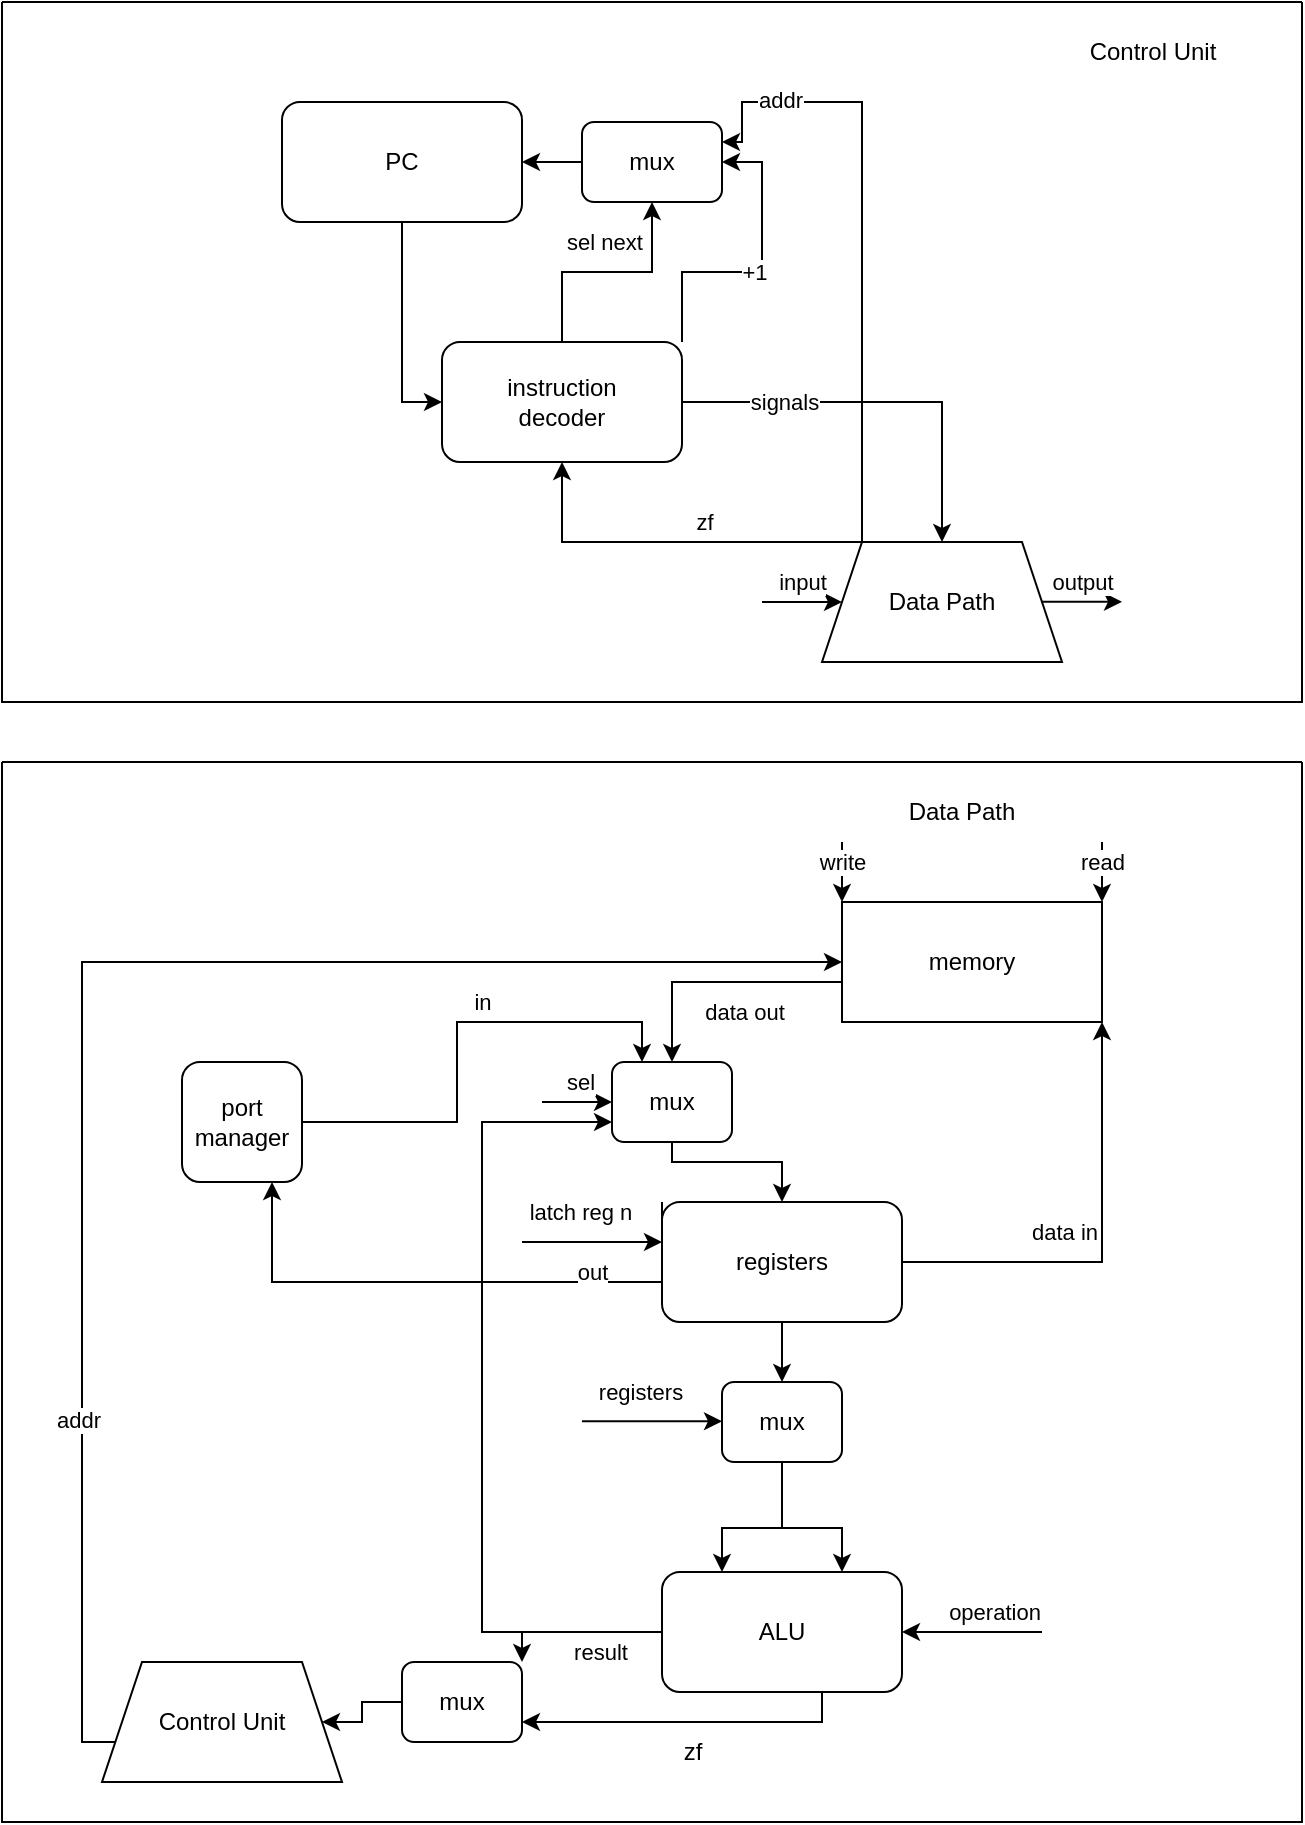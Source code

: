 <mxfile version="24.4.13" type="device">
  <diagram name="Page-1" id="099fd60b-425b-db50-ffb0-6b813814b670">
    <mxGraphModel dx="1185" dy="653" grid="1" gridSize="10" guides="1" tooltips="1" connect="1" arrows="1" fold="1" page="1" pageScale="1" pageWidth="850" pageHeight="1100" background="none" math="0" shadow="0">
      <root>
        <mxCell id="0" />
        <mxCell id="1" parent="0" />
        <mxCell id="xeeY37LkKgmFa9RhOjJM-3" value="" style="swimlane;startSize=0;" parent="1" vertex="1">
          <mxGeometry x="150" y="120" width="650" height="350" as="geometry" />
        </mxCell>
        <mxCell id="xeeY37LkKgmFa9RhOjJM-11" style="edgeStyle=orthogonalEdgeStyle;rounded=0;orthogonalLoop=1;jettySize=auto;html=1;entryX=1;entryY=0.5;entryDx=0;entryDy=0;" parent="xeeY37LkKgmFa9RhOjJM-3" source="xeeY37LkKgmFa9RhOjJM-5" target="xeeY37LkKgmFa9RhOjJM-77" edge="1">
          <mxGeometry relative="1" as="geometry">
            <Array as="points">
              <mxPoint x="340" y="135" />
              <mxPoint x="380" y="135" />
              <mxPoint x="380" y="80" />
            </Array>
          </mxGeometry>
        </mxCell>
        <mxCell id="xeeY37LkKgmFa9RhOjJM-48" value="+1" style="edgeLabel;html=1;align=center;verticalAlign=middle;resizable=0;points=[];" parent="xeeY37LkKgmFa9RhOjJM-11" vertex="1" connectable="0">
          <mxGeometry x="-0.051" relative="1" as="geometry">
            <mxPoint as="offset" />
          </mxGeometry>
        </mxCell>
        <mxCell id="xeeY37LkKgmFa9RhOjJM-46" style="edgeStyle=orthogonalEdgeStyle;rounded=0;orthogonalLoop=1;jettySize=auto;html=1;entryX=0.5;entryY=0;entryDx=0;entryDy=0;" parent="xeeY37LkKgmFa9RhOjJM-3" source="xeeY37LkKgmFa9RhOjJM-5" target="xeeY37LkKgmFa9RhOjJM-38" edge="1">
          <mxGeometry relative="1" as="geometry" />
        </mxCell>
        <mxCell id="xeeY37LkKgmFa9RhOjJM-47" value="signals" style="edgeLabel;html=1;align=center;verticalAlign=middle;resizable=0;points=[];" parent="xeeY37LkKgmFa9RhOjJM-46" vertex="1" connectable="0">
          <mxGeometry x="-0.157" relative="1" as="geometry">
            <mxPoint x="-34" as="offset" />
          </mxGeometry>
        </mxCell>
        <mxCell id="xeeY37LkKgmFa9RhOjJM-79" style="edgeStyle=orthogonalEdgeStyle;rounded=0;orthogonalLoop=1;jettySize=auto;html=1;entryX=0.5;entryY=1;entryDx=0;entryDy=0;" parent="xeeY37LkKgmFa9RhOjJM-3" source="xeeY37LkKgmFa9RhOjJM-5" target="xeeY37LkKgmFa9RhOjJM-77" edge="1">
          <mxGeometry relative="1" as="geometry" />
        </mxCell>
        <mxCell id="xeeY37LkKgmFa9RhOjJM-80" value="sel next" style="edgeLabel;html=1;align=center;verticalAlign=middle;resizable=0;points=[];" parent="xeeY37LkKgmFa9RhOjJM-79" vertex="1" connectable="0">
          <mxGeometry x="-0.245" y="1" relative="1" as="geometry">
            <mxPoint x="12" y="-14" as="offset" />
          </mxGeometry>
        </mxCell>
        <mxCell id="xeeY37LkKgmFa9RhOjJM-5" value="instruction&lt;div&gt;decoder&lt;/div&gt;" style="rounded=1;whiteSpace=wrap;html=1;" parent="xeeY37LkKgmFa9RhOjJM-3" vertex="1">
          <mxGeometry x="220" y="170" width="120" height="60" as="geometry" />
        </mxCell>
        <mxCell id="xeeY37LkKgmFa9RhOjJM-8" style="edgeStyle=orthogonalEdgeStyle;rounded=0;orthogonalLoop=1;jettySize=auto;html=1;entryX=0;entryY=0.5;entryDx=0;entryDy=0;" parent="xeeY37LkKgmFa9RhOjJM-3" source="xeeY37LkKgmFa9RhOjJM-1" target="xeeY37LkKgmFa9RhOjJM-5" edge="1">
          <mxGeometry relative="1" as="geometry" />
        </mxCell>
        <mxCell id="xeeY37LkKgmFa9RhOjJM-1" value="PC" style="rounded=1;whiteSpace=wrap;html=1;" parent="xeeY37LkKgmFa9RhOjJM-3" vertex="1">
          <mxGeometry x="140" y="50" width="120" height="60" as="geometry" />
        </mxCell>
        <mxCell id="xeeY37LkKgmFa9RhOjJM-6" value="Control Unit" style="text;html=1;align=center;verticalAlign=middle;resizable=0;points=[];autosize=1;strokeColor=none;fillColor=none;" parent="xeeY37LkKgmFa9RhOjJM-3" vertex="1">
          <mxGeometry x="530" y="10" width="90" height="30" as="geometry" />
        </mxCell>
        <mxCell id="xeeY37LkKgmFa9RhOjJM-49" style="edgeStyle=orthogonalEdgeStyle;rounded=0;orthogonalLoop=1;jettySize=auto;html=1;entryX=1;entryY=0.25;entryDx=0;entryDy=0;" parent="xeeY37LkKgmFa9RhOjJM-3" source="xeeY37LkKgmFa9RhOjJM-38" target="xeeY37LkKgmFa9RhOjJM-77" edge="1">
          <mxGeometry relative="1" as="geometry">
            <Array as="points">
              <mxPoint x="430" y="50" />
              <mxPoint x="370" y="50" />
            </Array>
          </mxGeometry>
        </mxCell>
        <mxCell id="xeeY37LkKgmFa9RhOjJM-50" value="addr" style="edgeLabel;html=1;align=center;verticalAlign=middle;resizable=0;points=[];" parent="xeeY37LkKgmFa9RhOjJM-49" vertex="1" connectable="0">
          <mxGeometry x="0.684" y="-1" relative="1" as="geometry">
            <mxPoint as="offset" />
          </mxGeometry>
        </mxCell>
        <mxCell id="xeeY37LkKgmFa9RhOjJM-51" style="edgeStyle=orthogonalEdgeStyle;rounded=0;orthogonalLoop=1;jettySize=auto;html=1;entryX=0.5;entryY=1;entryDx=0;entryDy=0;" parent="xeeY37LkKgmFa9RhOjJM-3" source="xeeY37LkKgmFa9RhOjJM-38" target="xeeY37LkKgmFa9RhOjJM-5" edge="1">
          <mxGeometry relative="1" as="geometry">
            <Array as="points">
              <mxPoint x="280" y="270" />
            </Array>
          </mxGeometry>
        </mxCell>
        <mxCell id="xeeY37LkKgmFa9RhOjJM-52" value="zf" style="edgeLabel;html=1;align=center;verticalAlign=middle;resizable=0;points=[];" parent="xeeY37LkKgmFa9RhOjJM-51" vertex="1" connectable="0">
          <mxGeometry x="-0.015" y="-2" relative="1" as="geometry">
            <mxPoint x="14" y="-8" as="offset" />
          </mxGeometry>
        </mxCell>
        <mxCell id="xeeY37LkKgmFa9RhOjJM-38" value="Data Path" style="shape=trapezoid;perimeter=trapezoidPerimeter;whiteSpace=wrap;html=1;fixedSize=1;" parent="xeeY37LkKgmFa9RhOjJM-3" vertex="1">
          <mxGeometry x="410" y="270" width="120" height="60" as="geometry" />
        </mxCell>
        <mxCell id="xeeY37LkKgmFa9RhOjJM-41" value="" style="endArrow=classic;html=1;rounded=0;anchorPointDirection=0;entryX=0;entryY=0.5;entryDx=0;entryDy=0;" parent="xeeY37LkKgmFa9RhOjJM-3" target="xeeY37LkKgmFa9RhOjJM-38" edge="1">
          <mxGeometry width="50" height="50" relative="1" as="geometry">
            <mxPoint x="380" y="300" as="sourcePoint" />
            <mxPoint x="390" y="250" as="targetPoint" />
          </mxGeometry>
        </mxCell>
        <mxCell id="xeeY37LkKgmFa9RhOjJM-43" value="input" style="edgeLabel;html=1;align=center;verticalAlign=middle;resizable=0;points=[];" parent="xeeY37LkKgmFa9RhOjJM-41" vertex="1" connectable="0">
          <mxGeometry x="-0.488" y="1" relative="1" as="geometry">
            <mxPoint x="10" y="-9" as="offset" />
          </mxGeometry>
        </mxCell>
        <mxCell id="xeeY37LkKgmFa9RhOjJM-44" value="" style="endArrow=classic;html=1;rounded=0;anchorPointDirection=0;entryX=0;entryY=0.5;entryDx=0;entryDy=0;" parent="xeeY37LkKgmFa9RhOjJM-3" edge="1">
          <mxGeometry width="50" height="50" relative="1" as="geometry">
            <mxPoint x="520" y="299.9" as="sourcePoint" />
            <mxPoint x="560" y="299.9" as="targetPoint" />
          </mxGeometry>
        </mxCell>
        <mxCell id="xeeY37LkKgmFa9RhOjJM-45" value="output" style="edgeLabel;html=1;align=center;verticalAlign=middle;resizable=0;points=[];" parent="xeeY37LkKgmFa9RhOjJM-44" vertex="1" connectable="0">
          <mxGeometry x="-0.488" y="1" relative="1" as="geometry">
            <mxPoint x="10" y="-9" as="offset" />
          </mxGeometry>
        </mxCell>
        <mxCell id="xeeY37LkKgmFa9RhOjJM-78" style="edgeStyle=orthogonalEdgeStyle;rounded=0;orthogonalLoop=1;jettySize=auto;html=1;entryX=1;entryY=0.5;entryDx=0;entryDy=0;" parent="xeeY37LkKgmFa9RhOjJM-3" source="xeeY37LkKgmFa9RhOjJM-77" target="xeeY37LkKgmFa9RhOjJM-1" edge="1">
          <mxGeometry relative="1" as="geometry" />
        </mxCell>
        <mxCell id="xeeY37LkKgmFa9RhOjJM-77" value="mux" style="rounded=1;whiteSpace=wrap;html=1;" parent="xeeY37LkKgmFa9RhOjJM-3" vertex="1">
          <mxGeometry x="290" y="60" width="70" height="40" as="geometry" />
        </mxCell>
        <mxCell id="xeeY37LkKgmFa9RhOjJM-12" value="" style="swimlane;startSize=0;" parent="1" vertex="1">
          <mxGeometry x="150" y="500" width="650" height="530" as="geometry" />
        </mxCell>
        <mxCell id="xeeY37LkKgmFa9RhOjJM-75" style="edgeStyle=orthogonalEdgeStyle;rounded=0;orthogonalLoop=1;jettySize=auto;html=1;entryX=0.25;entryY=0;entryDx=0;entryDy=0;" parent="xeeY37LkKgmFa9RhOjJM-12" source="xeeY37LkKgmFa9RhOjJM-13" target="xeeY37LkKgmFa9RhOjJM-19" edge="1">
          <mxGeometry relative="1" as="geometry" />
        </mxCell>
        <mxCell id="xeeY37LkKgmFa9RhOjJM-76" value="in" style="edgeLabel;html=1;align=center;verticalAlign=middle;resizable=0;points=[];" parent="xeeY37LkKgmFa9RhOjJM-75" vertex="1" connectable="0">
          <mxGeometry x="0.122" y="-1" relative="1" as="geometry">
            <mxPoint x="5" y="-11" as="offset" />
          </mxGeometry>
        </mxCell>
        <mxCell id="xeeY37LkKgmFa9RhOjJM-13" value="port&lt;div&gt;manager&lt;/div&gt;" style="rounded=1;whiteSpace=wrap;html=1;" parent="xeeY37LkKgmFa9RhOjJM-12" vertex="1">
          <mxGeometry x="90" y="150" width="60" height="60" as="geometry" />
        </mxCell>
        <mxCell id="xeeY37LkKgmFa9RhOjJM-14" value="Data Path" style="text;html=1;align=center;verticalAlign=middle;whiteSpace=wrap;rounded=0;" parent="xeeY37LkKgmFa9RhOjJM-12" vertex="1">
          <mxGeometry x="450" y="10" width="60" height="30" as="geometry" />
        </mxCell>
        <mxCell id="xeeY37LkKgmFa9RhOjJM-24" style="edgeStyle=orthogonalEdgeStyle;rounded=0;orthogonalLoop=1;jettySize=auto;html=1;entryX=0.25;entryY=0;entryDx=0;entryDy=0;exitX=0.5;exitY=1;exitDx=0;exitDy=0;" parent="xeeY37LkKgmFa9RhOjJM-12" source="y4NjypVTev5vpXVpbhdP-1" target="xeeY37LkKgmFa9RhOjJM-18" edge="1">
          <mxGeometry relative="1" as="geometry">
            <mxPoint x="410" y="360" as="sourcePoint" />
            <Array as="points">
              <mxPoint x="390" y="383" />
              <mxPoint x="360" y="383" />
            </Array>
          </mxGeometry>
        </mxCell>
        <mxCell id="xeeY37LkKgmFa9RhOjJM-25" style="edgeStyle=orthogonalEdgeStyle;rounded=0;orthogonalLoop=1;jettySize=auto;html=1;entryX=0.75;entryY=0;entryDx=0;entryDy=0;exitX=0.839;exitY=0.947;exitDx=0;exitDy=0;exitPerimeter=0;" parent="xeeY37LkKgmFa9RhOjJM-12" source="y4NjypVTev5vpXVpbhdP-1" target="xeeY37LkKgmFa9RhOjJM-18" edge="1">
          <mxGeometry relative="1" as="geometry">
            <mxPoint x="410" y="360" as="sourcePoint" />
            <Array as="points">
              <mxPoint x="390" y="348" />
              <mxPoint x="390" y="383" />
              <mxPoint x="420" y="383" />
            </Array>
          </mxGeometry>
        </mxCell>
        <mxCell id="xeeY37LkKgmFa9RhOjJM-62" style="edgeStyle=orthogonalEdgeStyle;rounded=0;orthogonalLoop=1;jettySize=auto;html=1;entryX=1;entryY=1;entryDx=0;entryDy=0;" parent="xeeY37LkKgmFa9RhOjJM-12" source="xeeY37LkKgmFa9RhOjJM-15" target="xeeY37LkKgmFa9RhOjJM-17" edge="1">
          <mxGeometry relative="1" as="geometry">
            <Array as="points">
              <mxPoint x="550" y="250" />
            </Array>
          </mxGeometry>
        </mxCell>
        <mxCell id="xeeY37LkKgmFa9RhOjJM-63" value="data in" style="edgeLabel;html=1;align=center;verticalAlign=middle;resizable=0;points=[];" parent="xeeY37LkKgmFa9RhOjJM-62" vertex="1" connectable="0">
          <mxGeometry x="-0.513" y="2" relative="1" as="geometry">
            <mxPoint x="27" y="-13" as="offset" />
          </mxGeometry>
        </mxCell>
        <mxCell id="xeeY37LkKgmFa9RhOjJM-69" style="edgeStyle=orthogonalEdgeStyle;rounded=0;orthogonalLoop=1;jettySize=auto;html=1;exitX=0;exitY=0;exitDx=0;exitDy=0;entryX=0.75;entryY=1;entryDx=0;entryDy=0;" parent="xeeY37LkKgmFa9RhOjJM-12" source="xeeY37LkKgmFa9RhOjJM-15" target="xeeY37LkKgmFa9RhOjJM-13" edge="1">
          <mxGeometry relative="1" as="geometry">
            <Array as="points">
              <mxPoint x="340" y="260" />
              <mxPoint x="260" y="260" />
            </Array>
          </mxGeometry>
        </mxCell>
        <mxCell id="xeeY37LkKgmFa9RhOjJM-70" value="out" style="edgeLabel;html=1;align=center;verticalAlign=middle;resizable=0;points=[];" parent="xeeY37LkKgmFa9RhOjJM-69" vertex="1" connectable="0">
          <mxGeometry x="-0.289" y="-3" relative="1" as="geometry">
            <mxPoint x="13" y="-2" as="offset" />
          </mxGeometry>
        </mxCell>
        <mxCell id="y4NjypVTev5vpXVpbhdP-2" style="edgeStyle=orthogonalEdgeStyle;rounded=0;orthogonalLoop=1;jettySize=auto;html=1;entryX=0.5;entryY=0;entryDx=0;entryDy=0;" edge="1" parent="xeeY37LkKgmFa9RhOjJM-12" source="xeeY37LkKgmFa9RhOjJM-15" target="y4NjypVTev5vpXVpbhdP-1">
          <mxGeometry relative="1" as="geometry" />
        </mxCell>
        <mxCell id="xeeY37LkKgmFa9RhOjJM-15" value="registers" style="rounded=1;whiteSpace=wrap;html=1;" parent="xeeY37LkKgmFa9RhOjJM-12" vertex="1">
          <mxGeometry x="330" y="220" width="120" height="60" as="geometry" />
        </mxCell>
        <mxCell id="xeeY37LkKgmFa9RhOjJM-59" style="edgeStyle=orthogonalEdgeStyle;rounded=0;orthogonalLoop=1;jettySize=auto;html=1;entryX=0.5;entryY=0;entryDx=0;entryDy=0;" parent="xeeY37LkKgmFa9RhOjJM-12" source="xeeY37LkKgmFa9RhOjJM-17" target="xeeY37LkKgmFa9RhOjJM-19" edge="1">
          <mxGeometry relative="1" as="geometry">
            <Array as="points">
              <mxPoint x="335" y="110" />
            </Array>
          </mxGeometry>
        </mxCell>
        <mxCell id="xeeY37LkKgmFa9RhOjJM-60" value="data out" style="edgeLabel;html=1;align=center;verticalAlign=middle;resizable=0;points=[];" parent="xeeY37LkKgmFa9RhOjJM-59" vertex="1" connectable="0">
          <mxGeometry x="-0.268" y="-1" relative="1" as="geometry">
            <mxPoint x="-3" y="16" as="offset" />
          </mxGeometry>
        </mxCell>
        <mxCell id="xeeY37LkKgmFa9RhOjJM-17" value="memory" style="rounded=1;whiteSpace=wrap;html=1;arcSize=0;" parent="xeeY37LkKgmFa9RhOjJM-12" vertex="1">
          <mxGeometry x="420" y="70" width="130" height="60" as="geometry" />
        </mxCell>
        <mxCell id="xeeY37LkKgmFa9RhOjJM-31" style="edgeStyle=orthogonalEdgeStyle;rounded=0;orthogonalLoop=1;jettySize=auto;html=1;entryX=1;entryY=0.75;entryDx=0;entryDy=0;" parent="xeeY37LkKgmFa9RhOjJM-12" source="xeeY37LkKgmFa9RhOjJM-18" target="xeeY37LkKgmFa9RhOjJM-73" edge="1">
          <mxGeometry relative="1" as="geometry">
            <Array as="points">
              <mxPoint x="410" y="480" />
            </Array>
          </mxGeometry>
        </mxCell>
        <mxCell id="xeeY37LkKgmFa9RhOjJM-67" style="edgeStyle=orthogonalEdgeStyle;rounded=0;orthogonalLoop=1;jettySize=auto;html=1;entryX=1;entryY=0;entryDx=0;entryDy=0;" parent="xeeY37LkKgmFa9RhOjJM-12" source="xeeY37LkKgmFa9RhOjJM-18" target="xeeY37LkKgmFa9RhOjJM-73" edge="1">
          <mxGeometry relative="1" as="geometry">
            <Array as="points">
              <mxPoint x="260" y="435" />
            </Array>
          </mxGeometry>
        </mxCell>
        <mxCell id="xeeY37LkKgmFa9RhOjJM-68" value="result" style="edgeLabel;html=1;align=center;verticalAlign=middle;resizable=0;points=[];" parent="xeeY37LkKgmFa9RhOjJM-67" vertex="1" connectable="0">
          <mxGeometry x="-0.182" relative="1" as="geometry">
            <mxPoint x="4" y="10" as="offset" />
          </mxGeometry>
        </mxCell>
        <mxCell id="y4NjypVTev5vpXVpbhdP-6" style="edgeStyle=orthogonalEdgeStyle;rounded=0;orthogonalLoop=1;jettySize=auto;html=1;entryX=0;entryY=0.75;entryDx=0;entryDy=0;" edge="1" parent="xeeY37LkKgmFa9RhOjJM-12" source="xeeY37LkKgmFa9RhOjJM-18" target="xeeY37LkKgmFa9RhOjJM-19">
          <mxGeometry relative="1" as="geometry">
            <Array as="points">
              <mxPoint x="240" y="435" />
              <mxPoint x="240" y="180" />
            </Array>
          </mxGeometry>
        </mxCell>
        <mxCell id="xeeY37LkKgmFa9RhOjJM-18" value="ALU" style="rounded=1;whiteSpace=wrap;html=1;" parent="xeeY37LkKgmFa9RhOjJM-12" vertex="1">
          <mxGeometry x="330" y="405" width="120" height="60" as="geometry" />
        </mxCell>
        <mxCell id="y4NjypVTev5vpXVpbhdP-3" style="edgeStyle=orthogonalEdgeStyle;rounded=0;orthogonalLoop=1;jettySize=auto;html=1;entryX=0.5;entryY=0;entryDx=0;entryDy=0;" edge="1" parent="xeeY37LkKgmFa9RhOjJM-12" source="xeeY37LkKgmFa9RhOjJM-19" target="xeeY37LkKgmFa9RhOjJM-15">
          <mxGeometry relative="1" as="geometry">
            <Array as="points">
              <mxPoint x="335" y="200" />
              <mxPoint x="390" y="200" />
            </Array>
          </mxGeometry>
        </mxCell>
        <mxCell id="xeeY37LkKgmFa9RhOjJM-19" value="mux" style="rounded=1;whiteSpace=wrap;html=1;" parent="xeeY37LkKgmFa9RhOjJM-12" vertex="1">
          <mxGeometry x="305" y="150" width="60" height="40" as="geometry" />
        </mxCell>
        <mxCell id="xeeY37LkKgmFa9RhOjJM-26" value="" style="endArrow=classic;html=1;rounded=0;entryX=1;entryY=0;entryDx=0;entryDy=0;" parent="xeeY37LkKgmFa9RhOjJM-12" target="xeeY37LkKgmFa9RhOjJM-17" edge="1">
          <mxGeometry width="50" height="50" relative="1" as="geometry">
            <mxPoint x="550" y="40" as="sourcePoint" />
            <mxPoint x="363.589" y="30" as="targetPoint" />
            <Array as="points">
              <mxPoint x="550" y="40" />
            </Array>
          </mxGeometry>
        </mxCell>
        <mxCell id="xeeY37LkKgmFa9RhOjJM-27" value="read" style="edgeLabel;html=1;align=center;verticalAlign=middle;resizable=0;points=[];" parent="xeeY37LkKgmFa9RhOjJM-26" vertex="1" connectable="0">
          <mxGeometry x="-0.289" y="1" relative="1" as="geometry">
            <mxPoint x="-1" y="-1" as="offset" />
          </mxGeometry>
        </mxCell>
        <mxCell id="xeeY37LkKgmFa9RhOjJM-28" value="" style="endArrow=classic;html=1;rounded=0;entryX=1;entryY=0;entryDx=0;entryDy=0;" parent="xeeY37LkKgmFa9RhOjJM-12" edge="1">
          <mxGeometry width="50" height="50" relative="1" as="geometry">
            <mxPoint x="420" y="40" as="sourcePoint" />
            <mxPoint x="420" y="70" as="targetPoint" />
            <Array as="points">
              <mxPoint x="420" y="40" />
            </Array>
          </mxGeometry>
        </mxCell>
        <mxCell id="xeeY37LkKgmFa9RhOjJM-29" value="write" style="edgeLabel;html=1;align=center;verticalAlign=middle;resizable=0;points=[];" parent="xeeY37LkKgmFa9RhOjJM-28" vertex="1" connectable="0">
          <mxGeometry x="-0.289" y="1" relative="1" as="geometry">
            <mxPoint x="-1" y="-1" as="offset" />
          </mxGeometry>
        </mxCell>
        <mxCell id="xeeY37LkKgmFa9RhOjJM-33" style="edgeStyle=orthogonalEdgeStyle;rounded=0;orthogonalLoop=1;jettySize=auto;html=1;entryX=0;entryY=0.5;entryDx=0;entryDy=0;" parent="xeeY37LkKgmFa9RhOjJM-12" source="xeeY37LkKgmFa9RhOjJM-30" target="xeeY37LkKgmFa9RhOjJM-17" edge="1">
          <mxGeometry relative="1" as="geometry">
            <Array as="points">
              <mxPoint x="40" y="490" />
              <mxPoint x="40" y="100" />
            </Array>
          </mxGeometry>
        </mxCell>
        <mxCell id="xeeY37LkKgmFa9RhOjJM-34" value="addr" style="edgeLabel;html=1;align=center;verticalAlign=middle;resizable=0;points=[];" parent="xeeY37LkKgmFa9RhOjJM-33" vertex="1" connectable="0">
          <mxGeometry x="-0.547" y="2" relative="1" as="geometry">
            <mxPoint as="offset" />
          </mxGeometry>
        </mxCell>
        <mxCell id="xeeY37LkKgmFa9RhOjJM-30" value="Control Unit" style="shape=trapezoid;perimeter=trapezoidPerimeter;whiteSpace=wrap;html=1;fixedSize=1;" parent="xeeY37LkKgmFa9RhOjJM-12" vertex="1">
          <mxGeometry x="50" y="450" width="120" height="60" as="geometry" />
        </mxCell>
        <mxCell id="xeeY37LkKgmFa9RhOjJM-32" value="zf" style="text;html=1;align=center;verticalAlign=middle;resizable=0;points=[];autosize=1;strokeColor=none;fillColor=none;" parent="xeeY37LkKgmFa9RhOjJM-12" vertex="1">
          <mxGeometry x="330" y="480" width="30" height="30" as="geometry" />
        </mxCell>
        <mxCell id="xeeY37LkKgmFa9RhOjJM-55" value="" style="endArrow=classic;html=1;rounded=0;entryX=0;entryY=0.5;entryDx=0;entryDy=0;" parent="xeeY37LkKgmFa9RhOjJM-12" edge="1">
          <mxGeometry width="50" height="50" relative="1" as="geometry">
            <mxPoint x="260" y="240" as="sourcePoint" />
            <mxPoint x="330" y="240" as="targetPoint" />
          </mxGeometry>
        </mxCell>
        <mxCell id="xeeY37LkKgmFa9RhOjJM-56" value="latch reg n" style="edgeLabel;html=1;align=center;verticalAlign=middle;resizable=0;points=[];" parent="xeeY37LkKgmFa9RhOjJM-55" vertex="1" connectable="0">
          <mxGeometry x="-0.08" y="-1" relative="1" as="geometry">
            <mxPoint x="-3" y="-16" as="offset" />
          </mxGeometry>
        </mxCell>
        <mxCell id="xeeY37LkKgmFa9RhOjJM-57" value="" style="endArrow=classic;html=1;rounded=0;entryX=0;entryY=0.5;entryDx=0;entryDy=0;" parent="xeeY37LkKgmFa9RhOjJM-12" target="xeeY37LkKgmFa9RhOjJM-19" edge="1">
          <mxGeometry width="50" height="50" relative="1" as="geometry">
            <mxPoint x="270" y="170" as="sourcePoint" />
            <mxPoint x="340" y="170" as="targetPoint" />
          </mxGeometry>
        </mxCell>
        <mxCell id="xeeY37LkKgmFa9RhOjJM-58" value="sel" style="edgeLabel;html=1;align=center;verticalAlign=middle;resizable=0;points=[];" parent="xeeY37LkKgmFa9RhOjJM-57" vertex="1" connectable="0">
          <mxGeometry x="-0.65" y="3" relative="1" as="geometry">
            <mxPoint x="13" y="-7" as="offset" />
          </mxGeometry>
        </mxCell>
        <mxCell id="xeeY37LkKgmFa9RhOjJM-64" value="" style="endArrow=classic;html=1;rounded=0;entryX=1;entryY=0.5;entryDx=0;entryDy=0;" parent="xeeY37LkKgmFa9RhOjJM-12" target="xeeY37LkKgmFa9RhOjJM-18" edge="1">
          <mxGeometry width="50" height="50" relative="1" as="geometry">
            <mxPoint x="520" y="435" as="sourcePoint" />
            <mxPoint x="570" y="385" as="targetPoint" />
          </mxGeometry>
        </mxCell>
        <mxCell id="xeeY37LkKgmFa9RhOjJM-66" value="operation" style="edgeLabel;html=1;align=center;verticalAlign=middle;resizable=0;points=[];" parent="xeeY37LkKgmFa9RhOjJM-64" vertex="1" connectable="0">
          <mxGeometry x="-0.297" y="-1" relative="1" as="geometry">
            <mxPoint y="-9" as="offset" />
          </mxGeometry>
        </mxCell>
        <mxCell id="xeeY37LkKgmFa9RhOjJM-74" style="edgeStyle=orthogonalEdgeStyle;rounded=0;orthogonalLoop=1;jettySize=auto;html=1;entryX=1;entryY=0.5;entryDx=0;entryDy=0;" parent="xeeY37LkKgmFa9RhOjJM-12" source="xeeY37LkKgmFa9RhOjJM-73" target="xeeY37LkKgmFa9RhOjJM-30" edge="1">
          <mxGeometry relative="1" as="geometry">
            <mxPoint x="150" y="505" as="targetPoint" />
          </mxGeometry>
        </mxCell>
        <mxCell id="xeeY37LkKgmFa9RhOjJM-73" value="mux" style="rounded=1;whiteSpace=wrap;html=1;" parent="xeeY37LkKgmFa9RhOjJM-12" vertex="1">
          <mxGeometry x="200" y="450" width="60" height="40" as="geometry" />
        </mxCell>
        <mxCell id="y4NjypVTev5vpXVpbhdP-1" value="mux" style="rounded=1;whiteSpace=wrap;html=1;" vertex="1" parent="xeeY37LkKgmFa9RhOjJM-12">
          <mxGeometry x="360" y="310" width="60" height="40" as="geometry" />
        </mxCell>
        <mxCell id="y4NjypVTev5vpXVpbhdP-4" value="" style="endArrow=classic;html=1;rounded=0;entryX=0;entryY=0.5;entryDx=0;entryDy=0;" edge="1" parent="xeeY37LkKgmFa9RhOjJM-12">
          <mxGeometry width="50" height="50" relative="1" as="geometry">
            <mxPoint x="290" y="329.66" as="sourcePoint" />
            <mxPoint x="360" y="329.66" as="targetPoint" />
          </mxGeometry>
        </mxCell>
        <mxCell id="y4NjypVTev5vpXVpbhdP-5" value="registers" style="edgeLabel;html=1;align=center;verticalAlign=middle;resizable=0;points=[];" vertex="1" connectable="0" parent="y4NjypVTev5vpXVpbhdP-4">
          <mxGeometry x="-0.08" y="-1" relative="1" as="geometry">
            <mxPoint x="-3" y="-16" as="offset" />
          </mxGeometry>
        </mxCell>
      </root>
    </mxGraphModel>
  </diagram>
</mxfile>
